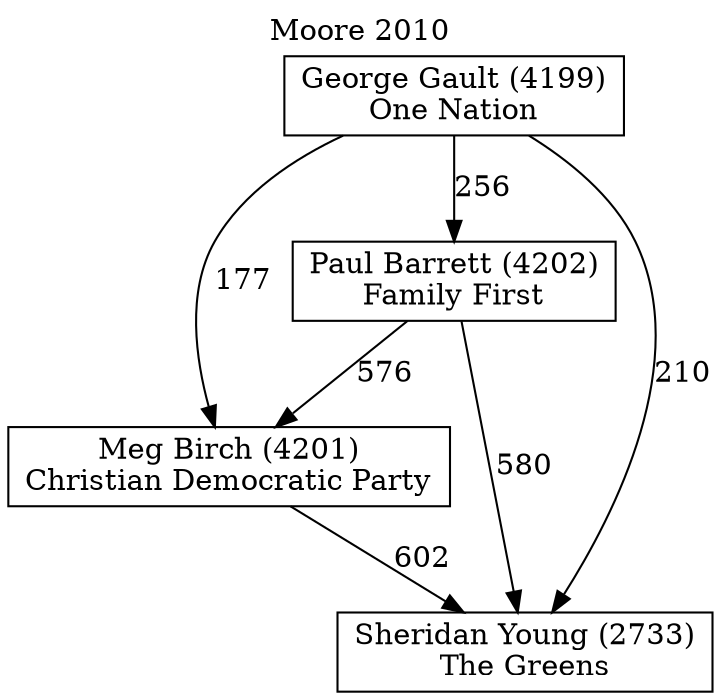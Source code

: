 // House preference flow
digraph "Sheridan Young (2733)_Moore_2010" {
	graph [label="Moore 2010" labelloc=t mclimit=10]
	node [shape=box]
	"George Gault (4199)" [label="George Gault (4199)
One Nation"]
	"Meg Birch (4201)" [label="Meg Birch (4201)
Christian Democratic Party"]
	"Paul Barrett (4202)" [label="Paul Barrett (4202)
Family First"]
	"Sheridan Young (2733)" [label="Sheridan Young (2733)
The Greens"]
	"George Gault (4199)" -> "Meg Birch (4201)" [label=177]
	"George Gault (4199)" -> "Paul Barrett (4202)" [label=256]
	"George Gault (4199)" -> "Sheridan Young (2733)" [label=210]
	"Meg Birch (4201)" -> "Sheridan Young (2733)" [label=602]
	"Paul Barrett (4202)" -> "Meg Birch (4201)" [label=576]
	"Paul Barrett (4202)" -> "Sheridan Young (2733)" [label=580]
}

